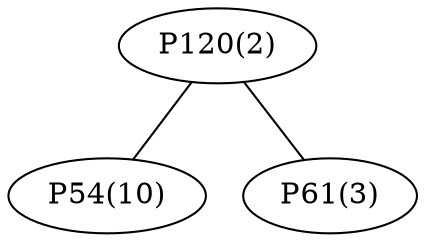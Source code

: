 graph network {
	"P120(2)";
	"P54(10)";
	"P61(3)";
	"P120(2)" -- "P54(10)";
	"P120(2)" -- "P61(3)";
}